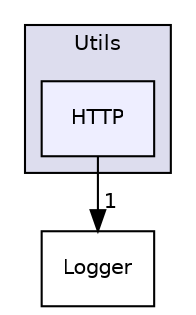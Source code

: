 digraph "/workplace/avs-device-sdk/AVSCommon/Utils/include/AVSCommon/Utils/HTTP" {
  compound=true
  node [ fontsize="10", fontname="Helvetica"];
  edge [ labelfontsize="10", labelfontname="Helvetica"];
  subgraph clusterdir_ee116be5d1129358ffaec72096859541 {
    graph [ bgcolor="#ddddee", pencolor="black", label="Utils" fontname="Helvetica", fontsize="10", URL="dir_ee116be5d1129358ffaec72096859541.html"]
  dir_6824e81d298af54a27a92358c374ca3f [shape=box, label="HTTP", style="filled", fillcolor="#eeeeff", pencolor="black", URL="dir_6824e81d298af54a27a92358c374ca3f.html"];
  }
  dir_432ae366851f981ad5bcb252f92369c5 [shape=box label="Logger" URL="dir_432ae366851f981ad5bcb252f92369c5.html"];
  dir_6824e81d298af54a27a92358c374ca3f->dir_432ae366851f981ad5bcb252f92369c5 [headlabel="1", labeldistance=1.5 headhref="dir_000201_000206.html"];
}

